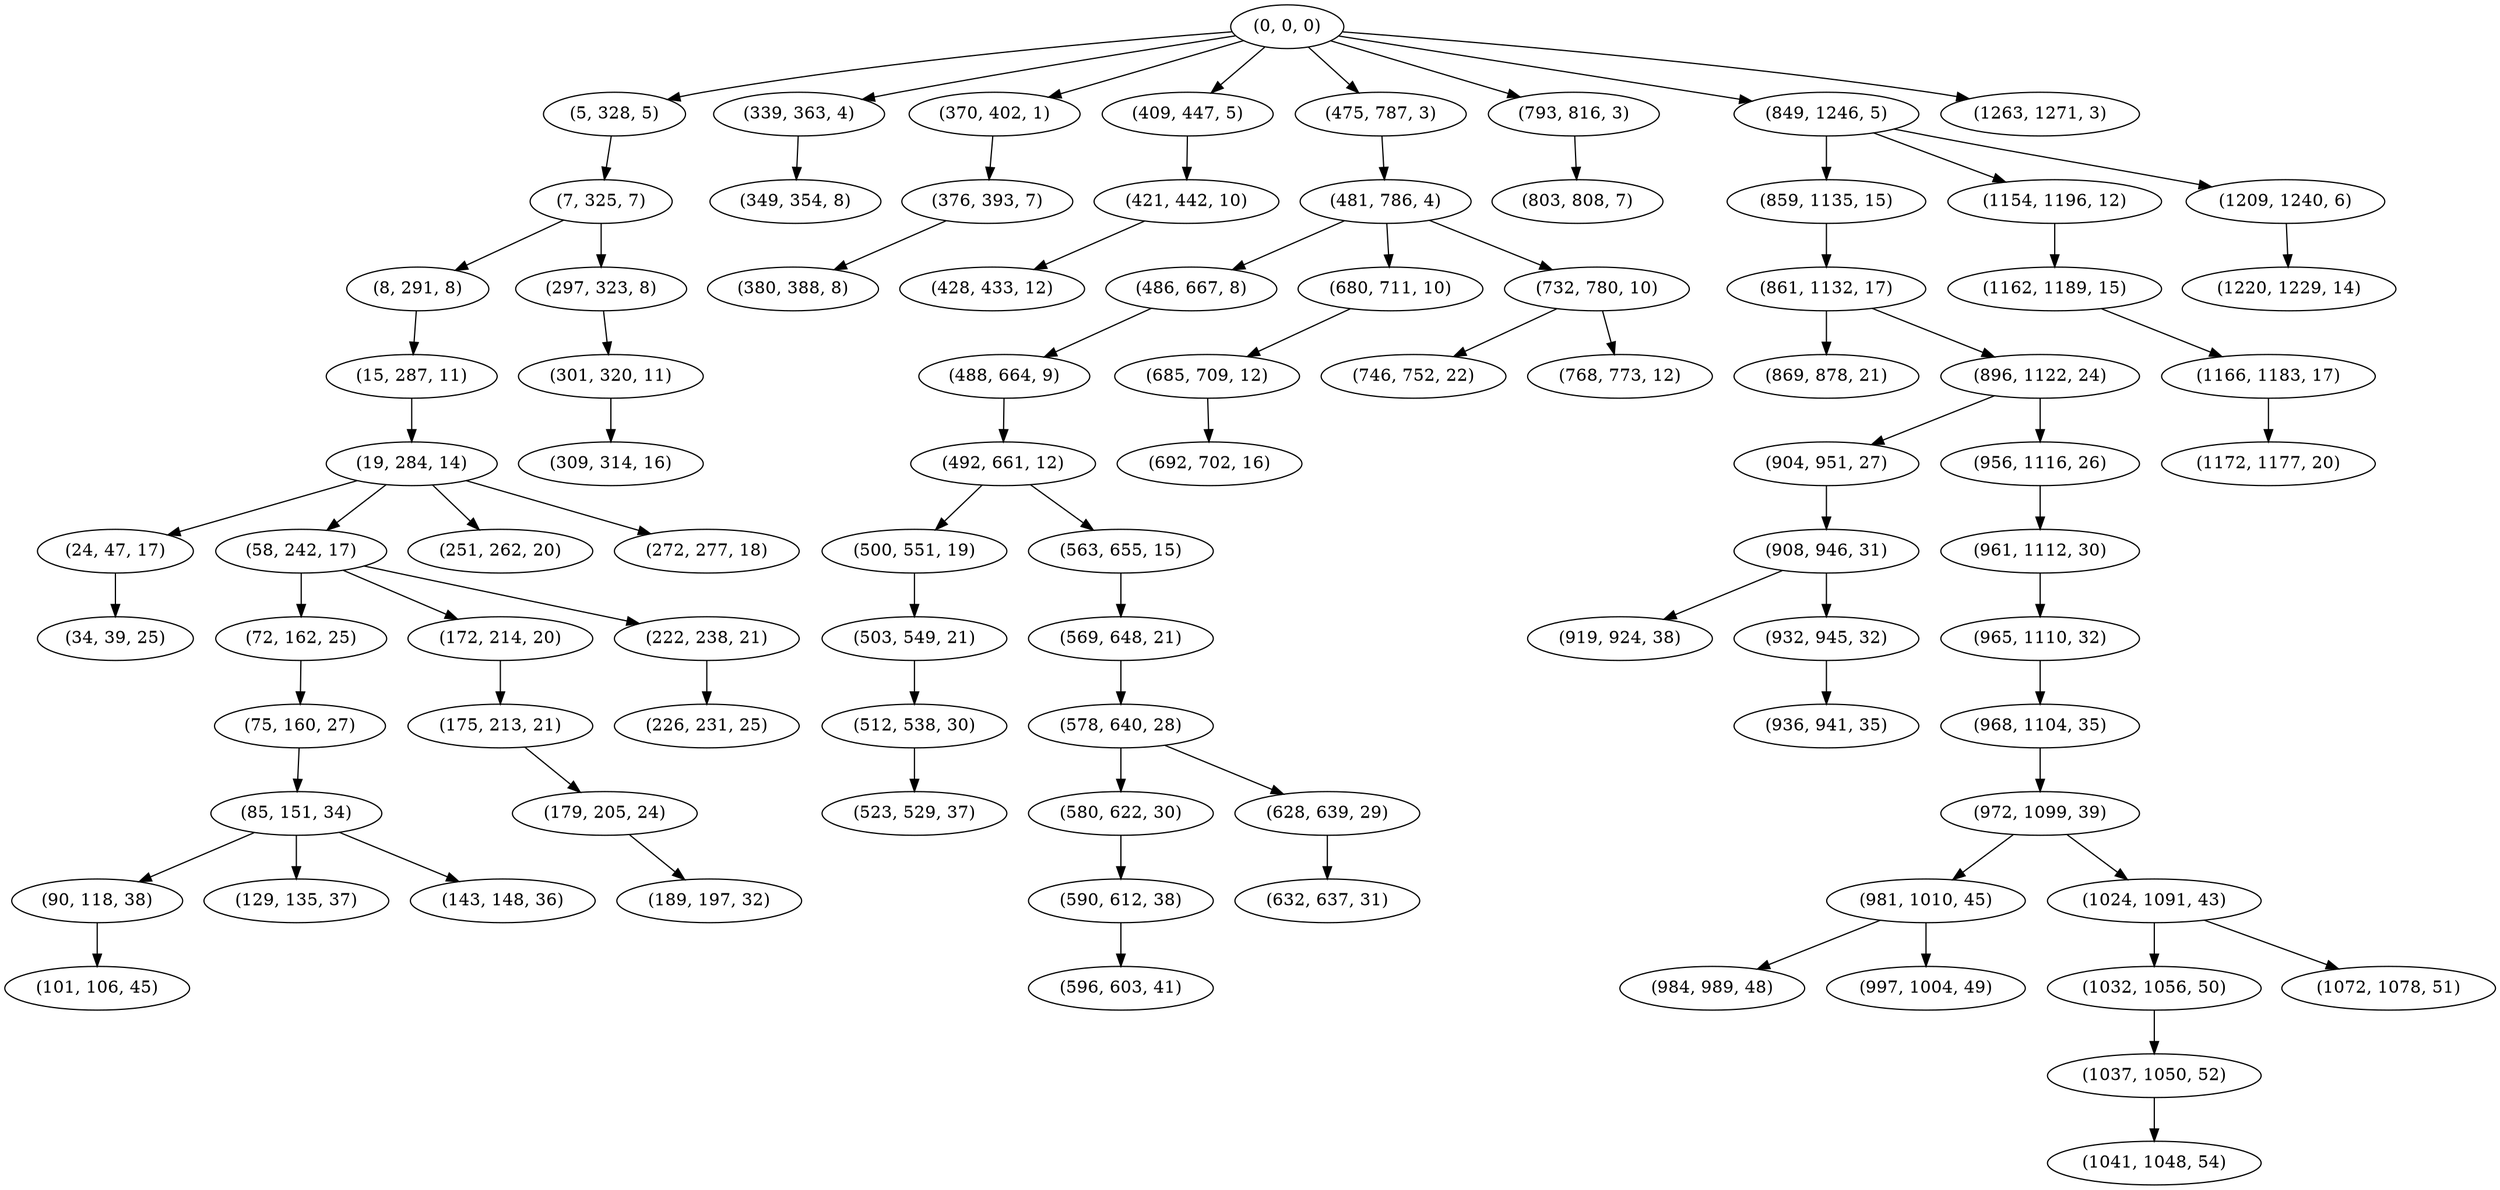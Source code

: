 digraph tree {
    "(0, 0, 0)";
    "(5, 328, 5)";
    "(7, 325, 7)";
    "(8, 291, 8)";
    "(15, 287, 11)";
    "(19, 284, 14)";
    "(24, 47, 17)";
    "(34, 39, 25)";
    "(58, 242, 17)";
    "(72, 162, 25)";
    "(75, 160, 27)";
    "(85, 151, 34)";
    "(90, 118, 38)";
    "(101, 106, 45)";
    "(129, 135, 37)";
    "(143, 148, 36)";
    "(172, 214, 20)";
    "(175, 213, 21)";
    "(179, 205, 24)";
    "(189, 197, 32)";
    "(222, 238, 21)";
    "(226, 231, 25)";
    "(251, 262, 20)";
    "(272, 277, 18)";
    "(297, 323, 8)";
    "(301, 320, 11)";
    "(309, 314, 16)";
    "(339, 363, 4)";
    "(349, 354, 8)";
    "(370, 402, 1)";
    "(376, 393, 7)";
    "(380, 388, 8)";
    "(409, 447, 5)";
    "(421, 442, 10)";
    "(428, 433, 12)";
    "(475, 787, 3)";
    "(481, 786, 4)";
    "(486, 667, 8)";
    "(488, 664, 9)";
    "(492, 661, 12)";
    "(500, 551, 19)";
    "(503, 549, 21)";
    "(512, 538, 30)";
    "(523, 529, 37)";
    "(563, 655, 15)";
    "(569, 648, 21)";
    "(578, 640, 28)";
    "(580, 622, 30)";
    "(590, 612, 38)";
    "(596, 603, 41)";
    "(628, 639, 29)";
    "(632, 637, 31)";
    "(680, 711, 10)";
    "(685, 709, 12)";
    "(692, 702, 16)";
    "(732, 780, 10)";
    "(746, 752, 22)";
    "(768, 773, 12)";
    "(793, 816, 3)";
    "(803, 808, 7)";
    "(849, 1246, 5)";
    "(859, 1135, 15)";
    "(861, 1132, 17)";
    "(869, 878, 21)";
    "(896, 1122, 24)";
    "(904, 951, 27)";
    "(908, 946, 31)";
    "(919, 924, 38)";
    "(932, 945, 32)";
    "(936, 941, 35)";
    "(956, 1116, 26)";
    "(961, 1112, 30)";
    "(965, 1110, 32)";
    "(968, 1104, 35)";
    "(972, 1099, 39)";
    "(981, 1010, 45)";
    "(984, 989, 48)";
    "(997, 1004, 49)";
    "(1024, 1091, 43)";
    "(1032, 1056, 50)";
    "(1037, 1050, 52)";
    "(1041, 1048, 54)";
    "(1072, 1078, 51)";
    "(1154, 1196, 12)";
    "(1162, 1189, 15)";
    "(1166, 1183, 17)";
    "(1172, 1177, 20)";
    "(1209, 1240, 6)";
    "(1220, 1229, 14)";
    "(1263, 1271, 3)";
    "(0, 0, 0)" -> "(5, 328, 5)";
    "(0, 0, 0)" -> "(339, 363, 4)";
    "(0, 0, 0)" -> "(370, 402, 1)";
    "(0, 0, 0)" -> "(409, 447, 5)";
    "(0, 0, 0)" -> "(475, 787, 3)";
    "(0, 0, 0)" -> "(793, 816, 3)";
    "(0, 0, 0)" -> "(849, 1246, 5)";
    "(0, 0, 0)" -> "(1263, 1271, 3)";
    "(5, 328, 5)" -> "(7, 325, 7)";
    "(7, 325, 7)" -> "(8, 291, 8)";
    "(7, 325, 7)" -> "(297, 323, 8)";
    "(8, 291, 8)" -> "(15, 287, 11)";
    "(15, 287, 11)" -> "(19, 284, 14)";
    "(19, 284, 14)" -> "(24, 47, 17)";
    "(19, 284, 14)" -> "(58, 242, 17)";
    "(19, 284, 14)" -> "(251, 262, 20)";
    "(19, 284, 14)" -> "(272, 277, 18)";
    "(24, 47, 17)" -> "(34, 39, 25)";
    "(58, 242, 17)" -> "(72, 162, 25)";
    "(58, 242, 17)" -> "(172, 214, 20)";
    "(58, 242, 17)" -> "(222, 238, 21)";
    "(72, 162, 25)" -> "(75, 160, 27)";
    "(75, 160, 27)" -> "(85, 151, 34)";
    "(85, 151, 34)" -> "(90, 118, 38)";
    "(85, 151, 34)" -> "(129, 135, 37)";
    "(85, 151, 34)" -> "(143, 148, 36)";
    "(90, 118, 38)" -> "(101, 106, 45)";
    "(172, 214, 20)" -> "(175, 213, 21)";
    "(175, 213, 21)" -> "(179, 205, 24)";
    "(179, 205, 24)" -> "(189, 197, 32)";
    "(222, 238, 21)" -> "(226, 231, 25)";
    "(297, 323, 8)" -> "(301, 320, 11)";
    "(301, 320, 11)" -> "(309, 314, 16)";
    "(339, 363, 4)" -> "(349, 354, 8)";
    "(370, 402, 1)" -> "(376, 393, 7)";
    "(376, 393, 7)" -> "(380, 388, 8)";
    "(409, 447, 5)" -> "(421, 442, 10)";
    "(421, 442, 10)" -> "(428, 433, 12)";
    "(475, 787, 3)" -> "(481, 786, 4)";
    "(481, 786, 4)" -> "(486, 667, 8)";
    "(481, 786, 4)" -> "(680, 711, 10)";
    "(481, 786, 4)" -> "(732, 780, 10)";
    "(486, 667, 8)" -> "(488, 664, 9)";
    "(488, 664, 9)" -> "(492, 661, 12)";
    "(492, 661, 12)" -> "(500, 551, 19)";
    "(492, 661, 12)" -> "(563, 655, 15)";
    "(500, 551, 19)" -> "(503, 549, 21)";
    "(503, 549, 21)" -> "(512, 538, 30)";
    "(512, 538, 30)" -> "(523, 529, 37)";
    "(563, 655, 15)" -> "(569, 648, 21)";
    "(569, 648, 21)" -> "(578, 640, 28)";
    "(578, 640, 28)" -> "(580, 622, 30)";
    "(578, 640, 28)" -> "(628, 639, 29)";
    "(580, 622, 30)" -> "(590, 612, 38)";
    "(590, 612, 38)" -> "(596, 603, 41)";
    "(628, 639, 29)" -> "(632, 637, 31)";
    "(680, 711, 10)" -> "(685, 709, 12)";
    "(685, 709, 12)" -> "(692, 702, 16)";
    "(732, 780, 10)" -> "(746, 752, 22)";
    "(732, 780, 10)" -> "(768, 773, 12)";
    "(793, 816, 3)" -> "(803, 808, 7)";
    "(849, 1246, 5)" -> "(859, 1135, 15)";
    "(849, 1246, 5)" -> "(1154, 1196, 12)";
    "(849, 1246, 5)" -> "(1209, 1240, 6)";
    "(859, 1135, 15)" -> "(861, 1132, 17)";
    "(861, 1132, 17)" -> "(869, 878, 21)";
    "(861, 1132, 17)" -> "(896, 1122, 24)";
    "(896, 1122, 24)" -> "(904, 951, 27)";
    "(896, 1122, 24)" -> "(956, 1116, 26)";
    "(904, 951, 27)" -> "(908, 946, 31)";
    "(908, 946, 31)" -> "(919, 924, 38)";
    "(908, 946, 31)" -> "(932, 945, 32)";
    "(932, 945, 32)" -> "(936, 941, 35)";
    "(956, 1116, 26)" -> "(961, 1112, 30)";
    "(961, 1112, 30)" -> "(965, 1110, 32)";
    "(965, 1110, 32)" -> "(968, 1104, 35)";
    "(968, 1104, 35)" -> "(972, 1099, 39)";
    "(972, 1099, 39)" -> "(981, 1010, 45)";
    "(972, 1099, 39)" -> "(1024, 1091, 43)";
    "(981, 1010, 45)" -> "(984, 989, 48)";
    "(981, 1010, 45)" -> "(997, 1004, 49)";
    "(1024, 1091, 43)" -> "(1032, 1056, 50)";
    "(1024, 1091, 43)" -> "(1072, 1078, 51)";
    "(1032, 1056, 50)" -> "(1037, 1050, 52)";
    "(1037, 1050, 52)" -> "(1041, 1048, 54)";
    "(1154, 1196, 12)" -> "(1162, 1189, 15)";
    "(1162, 1189, 15)" -> "(1166, 1183, 17)";
    "(1166, 1183, 17)" -> "(1172, 1177, 20)";
    "(1209, 1240, 6)" -> "(1220, 1229, 14)";
}
